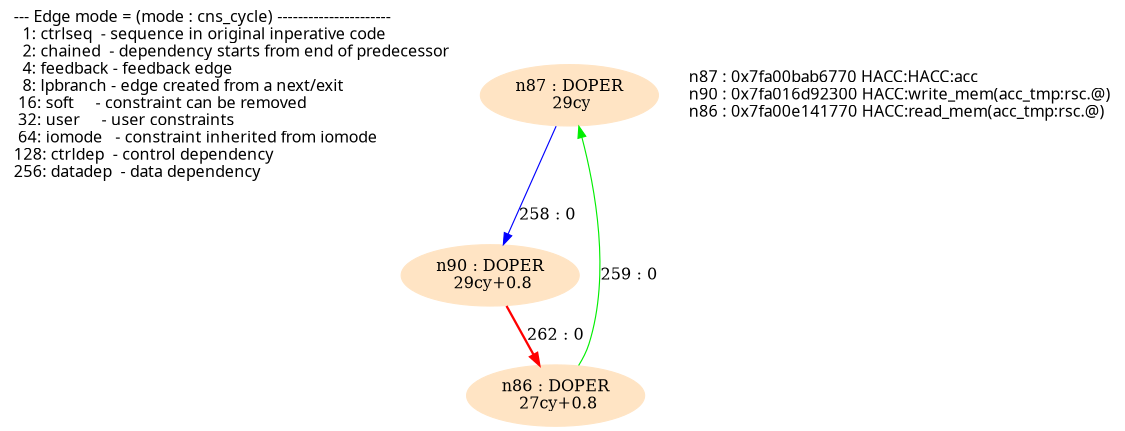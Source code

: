 digraph G {
  size="7.5,10"; center=true; ratio=auto;
  m1[fontname=Fixed,labeljust=left,label="--- Edge mode = (mode : cns_cycle) ----------------------\l  1: ctrlseq  - sequence in original inperative code     \l  2: chained  - dependency starts from end of predecessor\l  4: feedback - feedback edge                            \l  8: lpbranch - edge created from a next/exit            \l 16: soft     - constraint can be removed                \l 32: user     - user constraints                         \l 64: iomode   - constraint inherited from iomode         \l128: ctrldep  - control dependency                       \l256: datadep  - data dependency                          \l",shape=none];
  n87[label="n87 : DOPER\n 29cy\n",shape=ellipse,style=filled,color=bisque];
  n90[label="n90 : DOPER\n 29cy+0.8\n",shape=ellipse,style=filled,color=bisque];
  n86[label="n86 : DOPER\n 27cy+0.8\n",shape=ellipse,style=filled,color=bisque];
  m2[fontname=Fixed,labeljust=left,label="n87 : 0x7fa00bab6770 HACC:HACC:acc\ln90 : 0x7fa016d92300 HACC:write_mem(acc_tmp:rsc.@)\ln86 : 0x7fa00e141770 HACC:read_mem(acc_tmp:rsc.@)\l",shape=none];
  n87 -> n90[label="258 : 0",color=blue];
  n86 -> n87[label="259 : 0",color=green2];
  n90 -> n86[label="262 : 0",color=red, style=bold];
}


